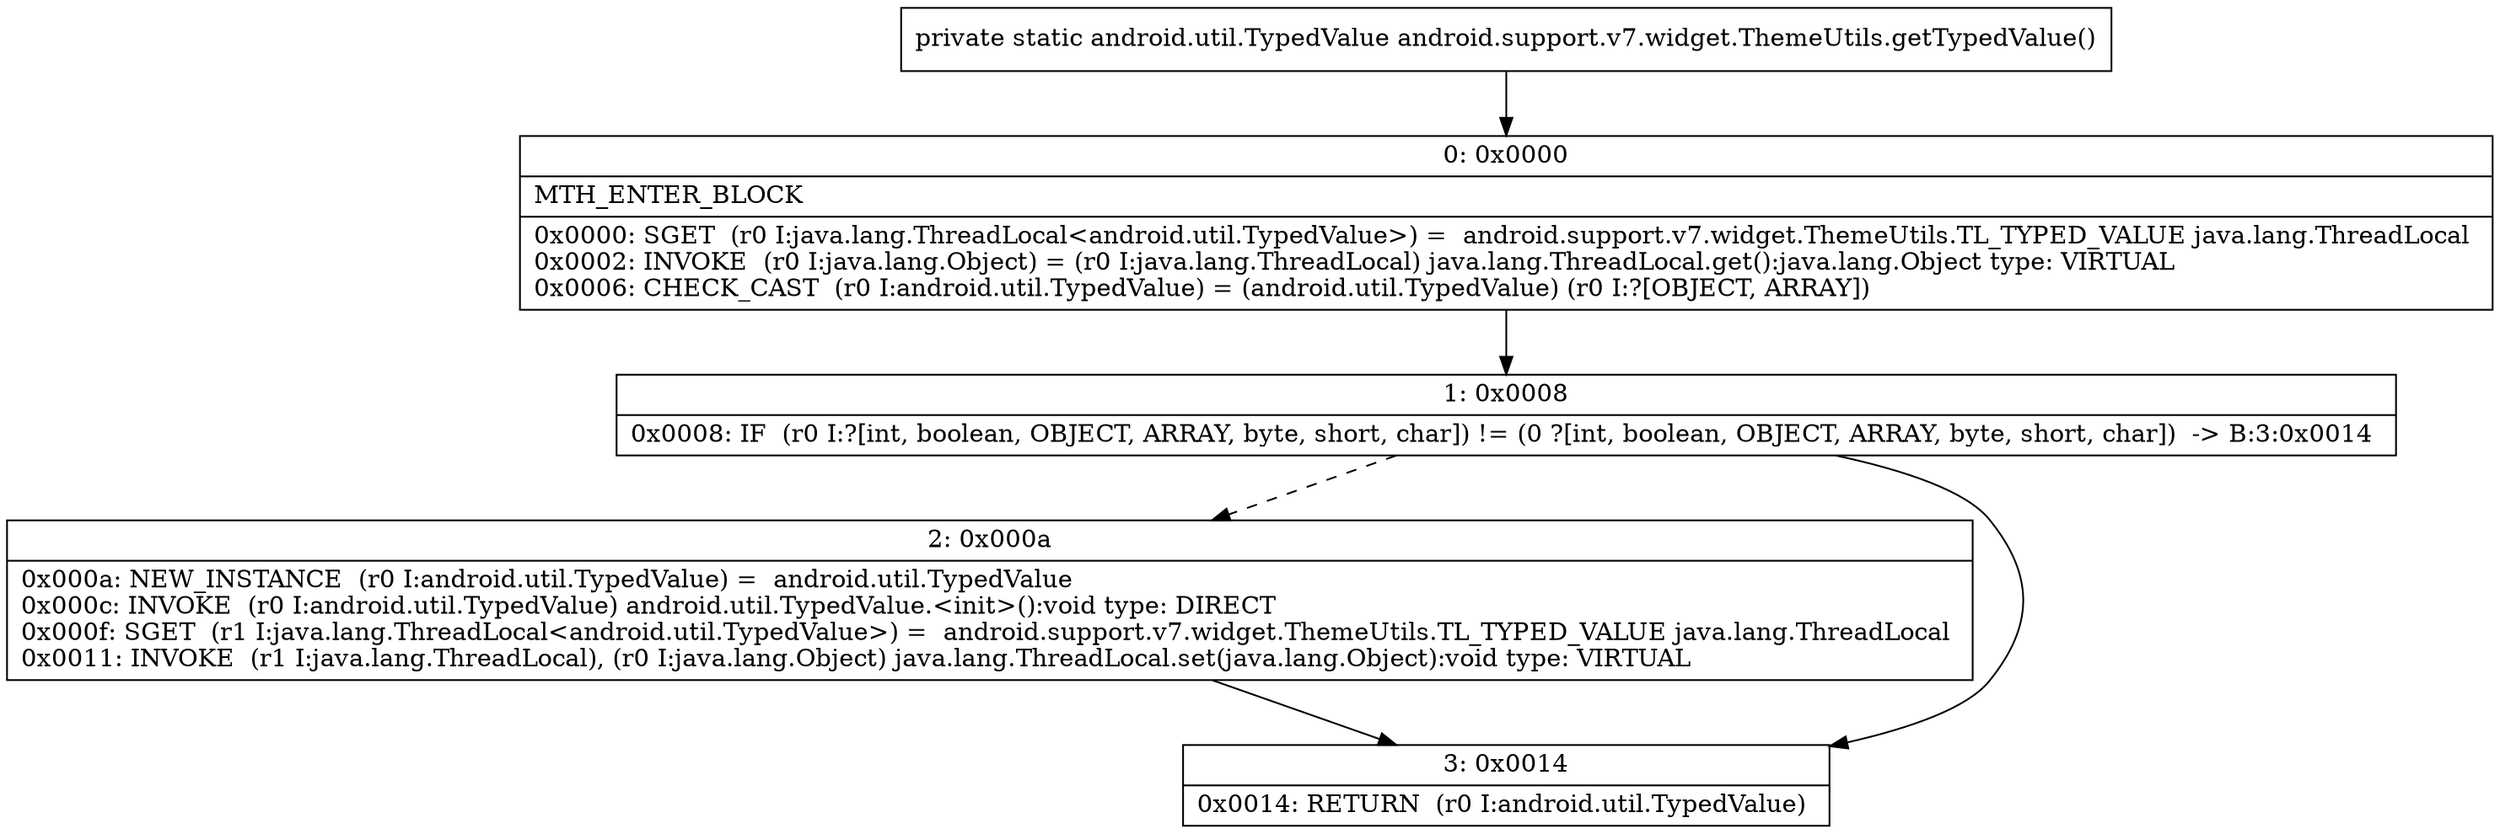 digraph "CFG forandroid.support.v7.widget.ThemeUtils.getTypedValue()Landroid\/util\/TypedValue;" {
Node_0 [shape=record,label="{0\:\ 0x0000|MTH_ENTER_BLOCK\l|0x0000: SGET  (r0 I:java.lang.ThreadLocal\<android.util.TypedValue\>) =  android.support.v7.widget.ThemeUtils.TL_TYPED_VALUE java.lang.ThreadLocal \l0x0002: INVOKE  (r0 I:java.lang.Object) = (r0 I:java.lang.ThreadLocal) java.lang.ThreadLocal.get():java.lang.Object type: VIRTUAL \l0x0006: CHECK_CAST  (r0 I:android.util.TypedValue) = (android.util.TypedValue) (r0 I:?[OBJECT, ARRAY]) \l}"];
Node_1 [shape=record,label="{1\:\ 0x0008|0x0008: IF  (r0 I:?[int, boolean, OBJECT, ARRAY, byte, short, char]) != (0 ?[int, boolean, OBJECT, ARRAY, byte, short, char])  \-\> B:3:0x0014 \l}"];
Node_2 [shape=record,label="{2\:\ 0x000a|0x000a: NEW_INSTANCE  (r0 I:android.util.TypedValue) =  android.util.TypedValue \l0x000c: INVOKE  (r0 I:android.util.TypedValue) android.util.TypedValue.\<init\>():void type: DIRECT \l0x000f: SGET  (r1 I:java.lang.ThreadLocal\<android.util.TypedValue\>) =  android.support.v7.widget.ThemeUtils.TL_TYPED_VALUE java.lang.ThreadLocal \l0x0011: INVOKE  (r1 I:java.lang.ThreadLocal), (r0 I:java.lang.Object) java.lang.ThreadLocal.set(java.lang.Object):void type: VIRTUAL \l}"];
Node_3 [shape=record,label="{3\:\ 0x0014|0x0014: RETURN  (r0 I:android.util.TypedValue) \l}"];
MethodNode[shape=record,label="{private static android.util.TypedValue android.support.v7.widget.ThemeUtils.getTypedValue() }"];
MethodNode -> Node_0;
Node_0 -> Node_1;
Node_1 -> Node_2[style=dashed];
Node_1 -> Node_3;
Node_2 -> Node_3;
}

